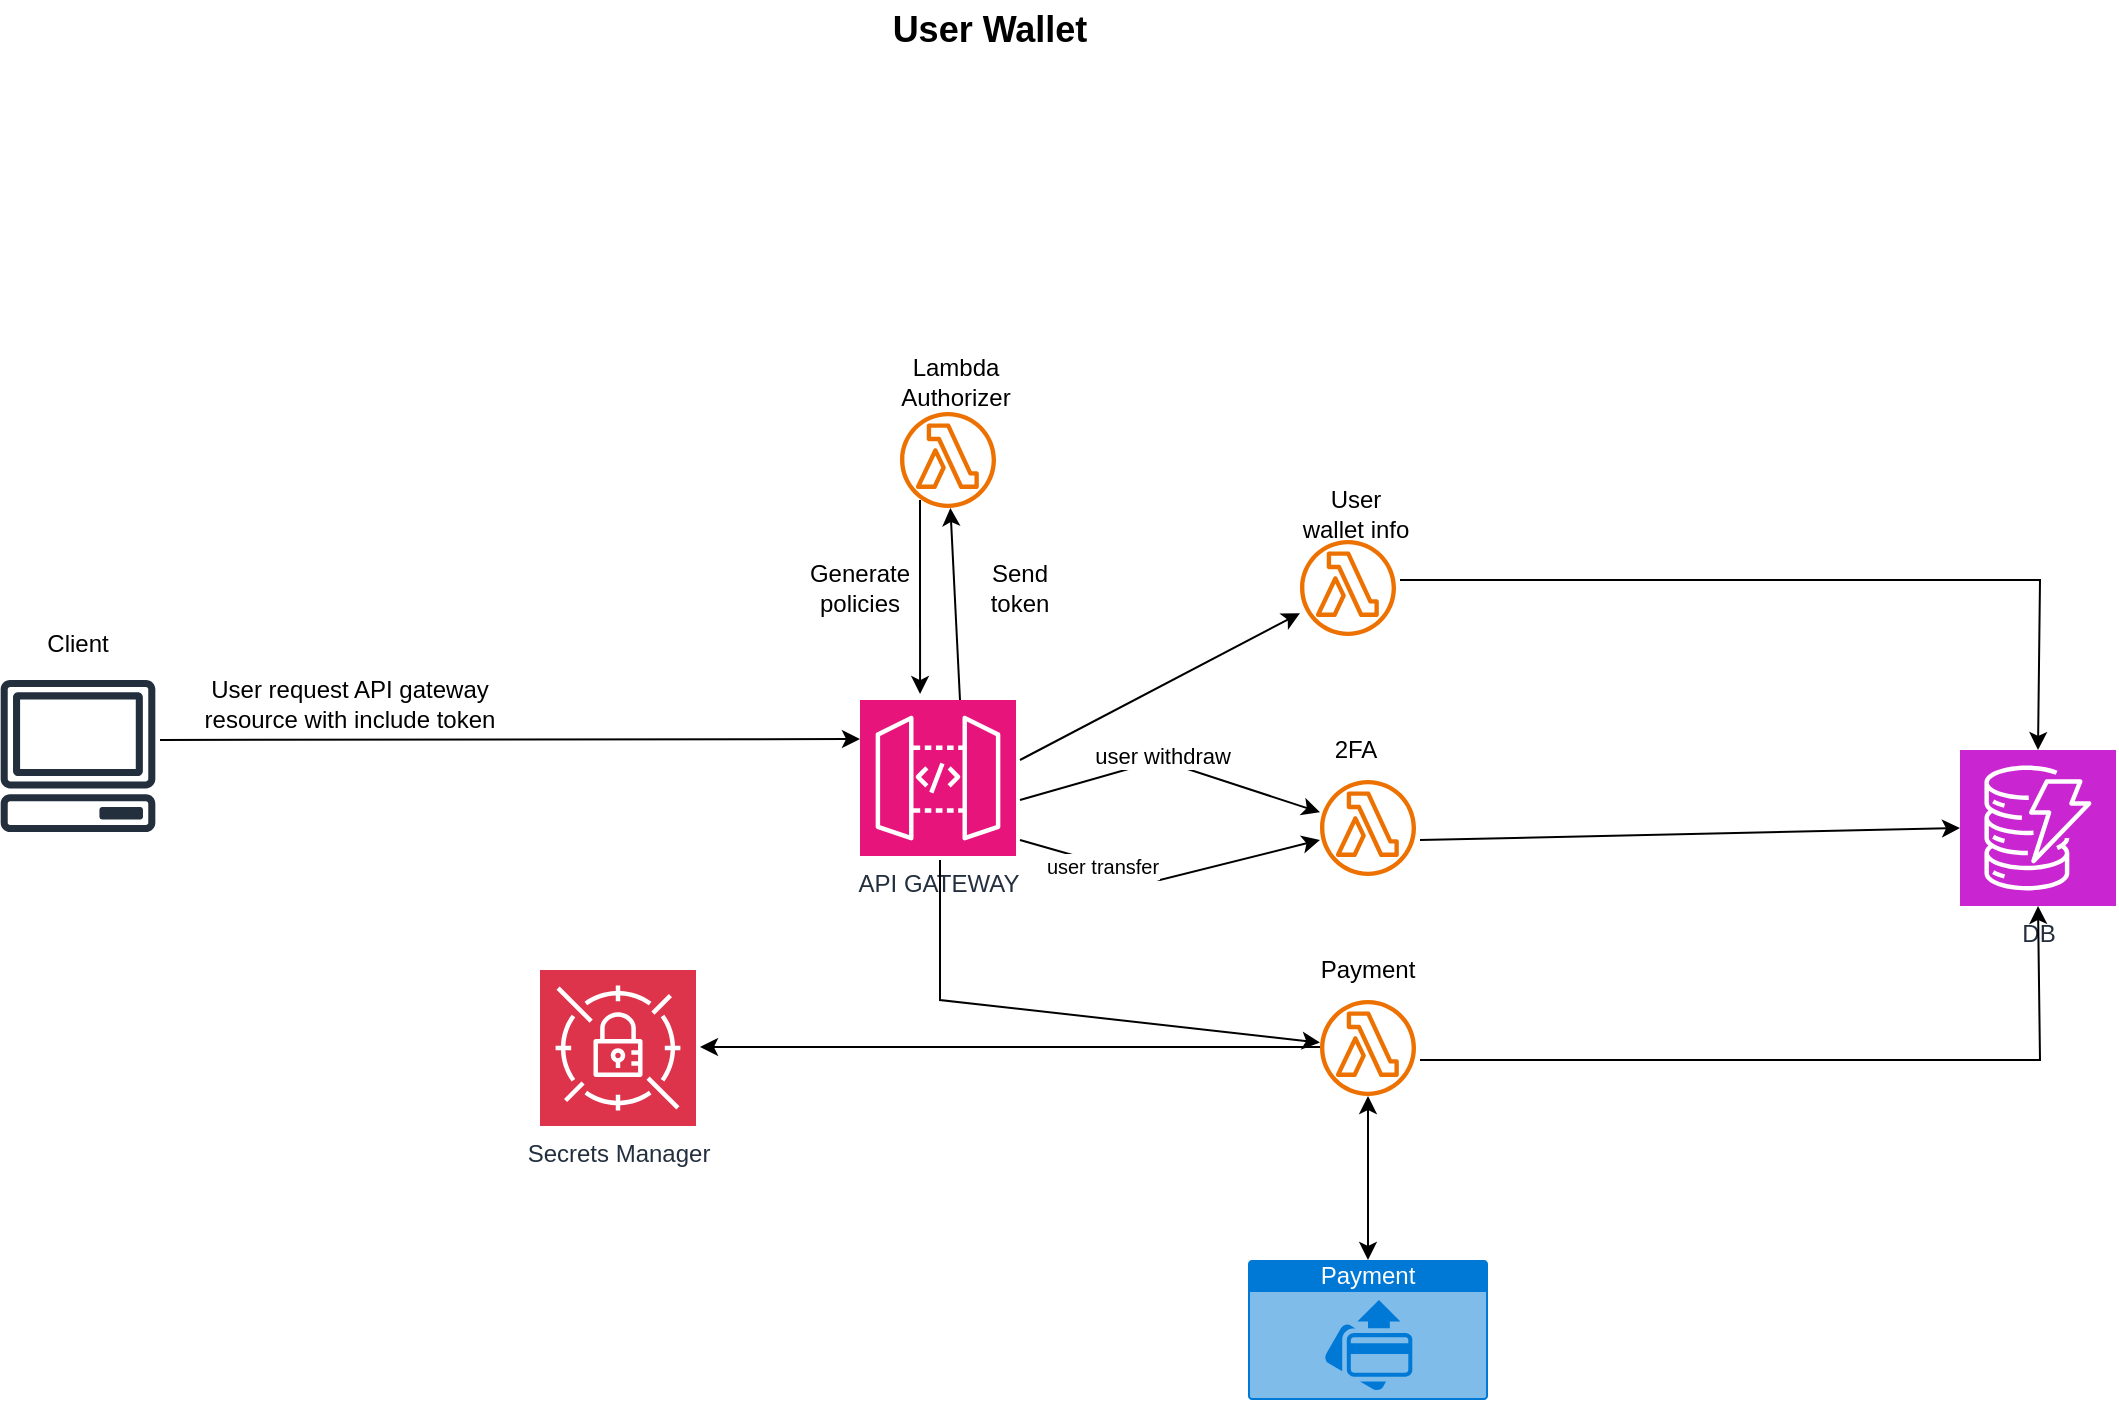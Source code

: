 <mxfile version="23.1.5" type="device">
  <diagram name="Page-1" id="nU6Z4aHiaGGyWdCGbsM9">
    <mxGraphModel dx="1434" dy="780" grid="1" gridSize="10" guides="1" tooltips="1" connect="1" arrows="1" fold="1" page="1" pageScale="1" pageWidth="850" pageHeight="1100" math="0" shadow="0">
      <root>
        <mxCell id="0" />
        <mxCell id="1" parent="0" />
        <mxCell id="PbMWz1VTu9ZMcJccQL87-6" value="" style="sketch=0;outlineConnect=0;fontColor=#232F3E;gradientColor=none;fillColor=#ED7100;strokeColor=none;dashed=0;verticalLabelPosition=bottom;verticalAlign=top;align=center;html=1;fontSize=12;fontStyle=0;aspect=fixed;pointerEvents=1;shape=mxgraph.aws4.lambda_function;" parent="1" vertex="1">
          <mxGeometry x="470" y="296" width="48" height="48" as="geometry" />
        </mxCell>
        <mxCell id="PbMWz1VTu9ZMcJccQL87-7" value="API GATEWAY" style="sketch=0;points=[[0,0,0],[0.25,0,0],[0.5,0,0],[0.75,0,0],[1,0,0],[0,1,0],[0.25,1,0],[0.5,1,0],[0.75,1,0],[1,1,0],[0,0.25,0],[0,0.5,0],[0,0.75,0],[1,0.25,0],[1,0.5,0],[1,0.75,0]];outlineConnect=0;fontColor=#232F3E;fillColor=#E7157B;strokeColor=#ffffff;dashed=0;verticalLabelPosition=bottom;verticalAlign=top;align=center;html=1;fontSize=12;fontStyle=0;aspect=fixed;shape=mxgraph.aws4.resourceIcon;resIcon=mxgraph.aws4.api_gateway;" parent="1" vertex="1">
          <mxGeometry x="450" y="440" width="78" height="78" as="geometry" />
        </mxCell>
        <mxCell id="hWtys3-VOseEcCTqFxZi-6" value="" style="sketch=0;outlineConnect=0;fontColor=#232F3E;gradientColor=none;fillColor=#ED7100;strokeColor=none;dashed=0;verticalLabelPosition=bottom;verticalAlign=top;align=center;html=1;fontSize=12;fontStyle=0;aspect=fixed;pointerEvents=1;shape=mxgraph.aws4.lambda_function;" parent="1" vertex="1">
          <mxGeometry x="670" y="360" width="48" height="48" as="geometry" />
        </mxCell>
        <mxCell id="hWtys3-VOseEcCTqFxZi-9" value="" style="sketch=0;outlineConnect=0;fontColor=#232F3E;gradientColor=none;fillColor=#ED7100;strokeColor=none;dashed=0;verticalLabelPosition=bottom;verticalAlign=top;align=center;html=1;fontSize=12;fontStyle=0;aspect=fixed;pointerEvents=1;shape=mxgraph.aws4.lambda_function;" parent="1" vertex="1">
          <mxGeometry x="680" y="480" width="48" height="48" as="geometry" />
        </mxCell>
        <mxCell id="hWtys3-VOseEcCTqFxZi-10" value="" style="sketch=0;outlineConnect=0;fontColor=#232F3E;gradientColor=none;fillColor=#ED7100;strokeColor=none;dashed=0;verticalLabelPosition=bottom;verticalAlign=top;align=center;html=1;fontSize=12;fontStyle=0;aspect=fixed;pointerEvents=1;shape=mxgraph.aws4.lambda_function;" parent="1" vertex="1">
          <mxGeometry x="680" y="590" width="48" height="48" as="geometry" />
        </mxCell>
        <mxCell id="hWtys3-VOseEcCTqFxZi-11" value="" style="endArrow=classic;html=1;rounded=0;" parent="1" target="hWtys3-VOseEcCTqFxZi-6" edge="1">
          <mxGeometry width="50" height="50" relative="1" as="geometry">
            <mxPoint x="530" y="470" as="sourcePoint" />
            <mxPoint x="580" y="420" as="targetPoint" />
          </mxGeometry>
        </mxCell>
        <mxCell id="hWtys3-VOseEcCTqFxZi-12" value="" style="endArrow=classic;html=1;rounded=0;" parent="1" target="hWtys3-VOseEcCTqFxZi-9" edge="1">
          <mxGeometry width="50" height="50" relative="1" as="geometry">
            <mxPoint x="530" y="490" as="sourcePoint" />
            <mxPoint x="580" y="440" as="targetPoint" />
            <Array as="points">
              <mxPoint x="600" y="470" />
            </Array>
          </mxGeometry>
        </mxCell>
        <mxCell id="hWtys3-VOseEcCTqFxZi-49" value="user withdraw" style="edgeLabel;html=1;align=center;verticalAlign=middle;resizable=0;points=[];" parent="hWtys3-VOseEcCTqFxZi-12" vertex="1" connectable="0">
          <mxGeometry x="-0.073" y="2" relative="1" as="geometry">
            <mxPoint as="offset" />
          </mxGeometry>
        </mxCell>
        <mxCell id="hWtys3-VOseEcCTqFxZi-40" value="DB" style="sketch=0;points=[[0,0,0],[0.25,0,0],[0.5,0,0],[0.75,0,0],[1,0,0],[0,1,0],[0.25,1,0],[0.5,1,0],[0.75,1,0],[1,1,0],[0,0.25,0],[0,0.5,0],[0,0.75,0],[1,0.25,0],[1,0.5,0],[1,0.75,0]];outlineConnect=0;fontColor=#232F3E;fillColor=#C925D1;strokeColor=#ffffff;dashed=0;verticalLabelPosition=bottom;verticalAlign=top;align=center;html=1;fontSize=12;fontStyle=0;aspect=fixed;shape=mxgraph.aws4.resourceIcon;resIcon=mxgraph.aws4.dynamodb;noLabel=0;" parent="1" vertex="1">
          <mxGeometry x="1000" y="465" width="78" height="78" as="geometry" />
        </mxCell>
        <mxCell id="6Ho0LQjtp7zVlfVJr9pd-45" value="" style="sketch=0;outlineConnect=0;fontColor=#232F3E;gradientColor=none;fillColor=#232F3D;strokeColor=none;dashed=0;verticalLabelPosition=bottom;verticalAlign=top;align=center;html=1;fontSize=12;fontStyle=0;aspect=fixed;pointerEvents=1;shape=mxgraph.aws4.client;" parent="1" vertex="1">
          <mxGeometry x="20" y="430" width="78" height="76" as="geometry" />
        </mxCell>
        <mxCell id="6Ho0LQjtp7zVlfVJr9pd-46" value="Client" style="text;html=1;align=center;verticalAlign=middle;whiteSpace=wrap;rounded=0;" parent="1" vertex="1">
          <mxGeometry x="29" y="397" width="60" height="30" as="geometry" />
        </mxCell>
        <mxCell id="6Ho0LQjtp7zVlfVJr9pd-47" value="Lambda Authorizer" style="text;html=1;align=center;verticalAlign=middle;whiteSpace=wrap;rounded=0;" parent="1" vertex="1">
          <mxGeometry x="468" y="266" width="60" height="30" as="geometry" />
        </mxCell>
        <mxCell id="6Ho0LQjtp7zVlfVJr9pd-53" value="" style="endArrow=classic;html=1;rounded=0;" parent="1" target="hWtys3-VOseEcCTqFxZi-9" edge="1">
          <mxGeometry width="50" height="50" relative="1" as="geometry">
            <mxPoint x="530" y="510" as="sourcePoint" />
            <mxPoint x="580" y="460" as="targetPoint" />
            <Array as="points">
              <mxPoint x="600" y="530" />
            </Array>
          </mxGeometry>
        </mxCell>
        <mxCell id="6Ho0LQjtp7zVlfVJr9pd-54" value="&lt;font style=&quot;font-size: 10px;&quot;&gt;user transfer&lt;/font&gt;" style="edgeLabel;html=1;align=center;verticalAlign=middle;resizable=0;points=[];" parent="6Ho0LQjtp7zVlfVJr9pd-53" vertex="1" connectable="0">
          <mxGeometry x="-0.446" y="-1" relative="1" as="geometry">
            <mxPoint as="offset" />
          </mxGeometry>
        </mxCell>
        <mxCell id="6Ho0LQjtp7zVlfVJr9pd-55" value="Payment" style="html=1;whiteSpace=wrap;strokeColor=none;fillColor=#0079D6;labelPosition=center;verticalLabelPosition=middle;verticalAlign=top;align=center;fontSize=12;outlineConnect=0;spacingTop=-6;fontColor=#FFFFFF;sketch=0;shape=mxgraph.sitemap.payment;" parent="1" vertex="1">
          <mxGeometry x="644" y="720" width="120" height="70" as="geometry" />
        </mxCell>
        <mxCell id="6Ho0LQjtp7zVlfVJr9pd-57" value="Secrets Manager" style="sketch=0;points=[[0,0,0],[0.25,0,0],[0.5,0,0],[0.75,0,0],[1,0,0],[0,1,0],[0.25,1,0],[0.5,1,0],[0.75,1,0],[1,1,0],[0,0.25,0],[0,0.5,0],[0,0.75,0],[1,0.25,0],[1,0.5,0],[1,0.75,0]];outlineConnect=0;fontColor=#232F3E;fillColor=#DD344C;strokeColor=#ffffff;dashed=0;verticalLabelPosition=bottom;verticalAlign=top;align=center;html=1;fontSize=12;fontStyle=0;aspect=fixed;shape=mxgraph.aws4.resourceIcon;resIcon=mxgraph.aws4.secrets_manager;" parent="1" vertex="1">
          <mxGeometry x="290" y="575" width="78" height="78" as="geometry" />
        </mxCell>
        <mxCell id="6Ho0LQjtp7zVlfVJr9pd-58" value="" style="endArrow=classic;html=1;rounded=0;" parent="1" edge="1">
          <mxGeometry width="50" height="50" relative="1" as="geometry">
            <mxPoint x="680" y="613.5" as="sourcePoint" />
            <mxPoint x="370" y="613.5" as="targetPoint" />
          </mxGeometry>
        </mxCell>
        <mxCell id="6Ho0LQjtp7zVlfVJr9pd-59" value="" style="endArrow=classic;html=1;rounded=0;" parent="1" target="hWtys3-VOseEcCTqFxZi-10" edge="1">
          <mxGeometry width="50" height="50" relative="1" as="geometry">
            <mxPoint x="490" y="520" as="sourcePoint" />
            <mxPoint x="540" y="470" as="targetPoint" />
            <Array as="points">
              <mxPoint x="490" y="590" />
            </Array>
          </mxGeometry>
        </mxCell>
        <mxCell id="6Ho0LQjtp7zVlfVJr9pd-60" value="" style="endArrow=classic;startArrow=classic;html=1;rounded=0;exitX=0.5;exitY=0;exitDx=0;exitDy=0;exitPerimeter=0;" parent="1" source="6Ho0LQjtp7zVlfVJr9pd-55" target="hWtys3-VOseEcCTqFxZi-10" edge="1">
          <mxGeometry width="50" height="50" relative="1" as="geometry">
            <mxPoint x="660" y="680" as="sourcePoint" />
            <mxPoint x="710" y="630" as="targetPoint" />
          </mxGeometry>
        </mxCell>
        <mxCell id="6Ho0LQjtp7zVlfVJr9pd-62" value="" style="endArrow=classic;html=1;rounded=0;entryX=0;entryY=0.5;entryDx=0;entryDy=0;entryPerimeter=0;" parent="1" target="hWtys3-VOseEcCTqFxZi-40" edge="1">
          <mxGeometry width="50" height="50" relative="1" as="geometry">
            <mxPoint x="730" y="510" as="sourcePoint" />
            <mxPoint x="780" y="460" as="targetPoint" />
          </mxGeometry>
        </mxCell>
        <mxCell id="6Ho0LQjtp7zVlfVJr9pd-63" value="" style="endArrow=classic;html=1;rounded=0;entryX=0.5;entryY=0;entryDx=0;entryDy=0;entryPerimeter=0;" parent="1" target="hWtys3-VOseEcCTqFxZi-40" edge="1">
          <mxGeometry width="50" height="50" relative="1" as="geometry">
            <mxPoint x="720" y="380" as="sourcePoint" />
            <mxPoint x="770" y="330" as="targetPoint" />
            <Array as="points">
              <mxPoint x="1040" y="380" />
            </Array>
          </mxGeometry>
        </mxCell>
        <mxCell id="6Ho0LQjtp7zVlfVJr9pd-64" value="" style="endArrow=classic;html=1;rounded=0;entryX=0.5;entryY=1;entryDx=0;entryDy=0;entryPerimeter=0;" parent="1" target="hWtys3-VOseEcCTqFxZi-40" edge="1">
          <mxGeometry width="50" height="50" relative="1" as="geometry">
            <mxPoint x="730" y="620" as="sourcePoint" />
            <mxPoint x="780" y="570" as="targetPoint" />
            <Array as="points">
              <mxPoint x="1040" y="620" />
            </Array>
          </mxGeometry>
        </mxCell>
        <mxCell id="6Ho0LQjtp7zVlfVJr9pd-65" value="User wallet info" style="text;html=1;align=center;verticalAlign=middle;whiteSpace=wrap;rounded=0;" parent="1" vertex="1">
          <mxGeometry x="668" y="331.5" width="60" height="30" as="geometry" />
        </mxCell>
        <mxCell id="6Ho0LQjtp7zVlfVJr9pd-66" value="2FA" style="text;html=1;align=center;verticalAlign=middle;whiteSpace=wrap;rounded=0;" parent="1" vertex="1">
          <mxGeometry x="668" y="450" width="60" height="30" as="geometry" />
        </mxCell>
        <mxCell id="6Ho0LQjtp7zVlfVJr9pd-67" value="Payment" style="text;html=1;align=center;verticalAlign=middle;whiteSpace=wrap;rounded=0;" parent="1" vertex="1">
          <mxGeometry x="674" y="560" width="60" height="30" as="geometry" />
        </mxCell>
        <mxCell id="vhUQv8mcdmwKQXh36HPt-1" value="" style="endArrow=classic;html=1;rounded=0;entryX=0;entryY=0.25;entryDx=0;entryDy=0;entryPerimeter=0;" edge="1" parent="1" target="PbMWz1VTu9ZMcJccQL87-7">
          <mxGeometry width="50" height="50" relative="1" as="geometry">
            <mxPoint x="100" y="460" as="sourcePoint" />
            <mxPoint x="440" y="470" as="targetPoint" />
          </mxGeometry>
        </mxCell>
        <mxCell id="vhUQv8mcdmwKQXh36HPt-2" value="User request API gateway resource with include token" style="text;html=1;align=center;verticalAlign=middle;whiteSpace=wrap;rounded=0;" vertex="1" parent="1">
          <mxGeometry x="120" y="427" width="150" height="30" as="geometry" />
        </mxCell>
        <mxCell id="vhUQv8mcdmwKQXh36HPt-3" value="" style="endArrow=classic;html=1;rounded=0;" edge="1" parent="1" target="PbMWz1VTu9ZMcJccQL87-6">
          <mxGeometry width="50" height="50" relative="1" as="geometry">
            <mxPoint x="500" y="440" as="sourcePoint" />
            <mxPoint x="550" y="390" as="targetPoint" />
          </mxGeometry>
        </mxCell>
        <mxCell id="vhUQv8mcdmwKQXh36HPt-4" value="" style="endArrow=classic;html=1;rounded=0;entryX=0.385;entryY=-0.038;entryDx=0;entryDy=0;entryPerimeter=0;" edge="1" parent="1" target="PbMWz1VTu9ZMcJccQL87-7">
          <mxGeometry width="50" height="50" relative="1" as="geometry">
            <mxPoint x="480" y="340" as="sourcePoint" />
            <mxPoint x="530" y="290" as="targetPoint" />
          </mxGeometry>
        </mxCell>
        <mxCell id="vhUQv8mcdmwKQXh36HPt-5" value="Generate policies" style="text;html=1;align=center;verticalAlign=middle;whiteSpace=wrap;rounded=0;" vertex="1" parent="1">
          <mxGeometry x="420" y="369" width="60" height="30" as="geometry" />
        </mxCell>
        <mxCell id="vhUQv8mcdmwKQXh36HPt-6" value="Send token" style="text;html=1;align=center;verticalAlign=middle;whiteSpace=wrap;rounded=0;" vertex="1" parent="1">
          <mxGeometry x="500" y="369" width="60" height="30" as="geometry" />
        </mxCell>
        <mxCell id="vhUQv8mcdmwKQXh36HPt-7" value="&lt;b&gt;&lt;font style=&quot;font-size: 18px;&quot;&gt;User Wallet&lt;/font&gt;&lt;/b&gt;" style="text;html=1;align=center;verticalAlign=middle;whiteSpace=wrap;rounded=0;" vertex="1" parent="1">
          <mxGeometry x="430" y="90" width="170" height="30" as="geometry" />
        </mxCell>
      </root>
    </mxGraphModel>
  </diagram>
</mxfile>
